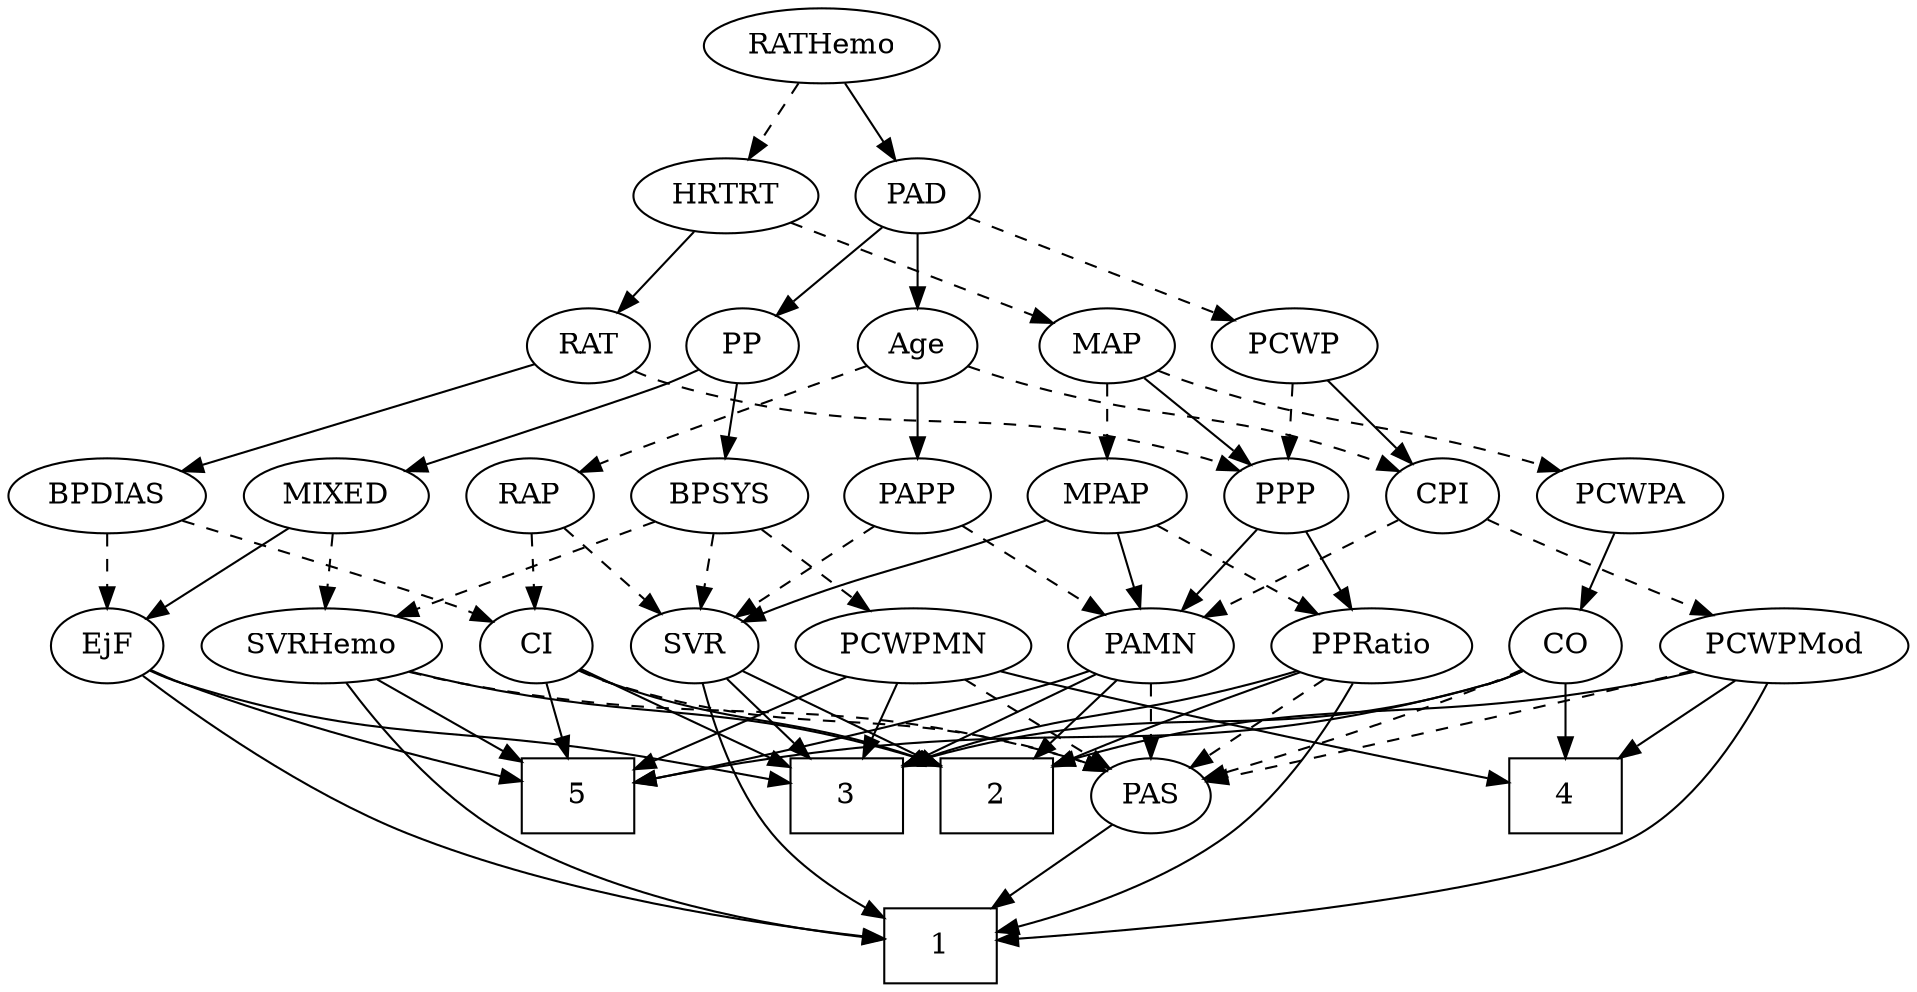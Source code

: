 strict digraph {
	graph [bb="0,0,833.24,468"];
	node [label="\N"];
	1	[height=0.5,
		pos="405.25,18",
		shape=box,
		width=0.75];
	2	[height=0.5,
		pos="433.25,90",
		shape=box,
		width=0.75];
	3	[height=0.5,
		pos="361.25,90",
		shape=box,
		width=0.75];
	4	[height=0.5,
		pos="684.25,90",
		shape=box,
		width=0.75];
	5	[height=0.5,
		pos="241.25,90",
		shape=box,
		width=0.75];
	Age	[height=0.5,
		pos="401.25,306",
		width=0.75];
	RAP	[height=0.5,
		pos="229.25,234",
		width=0.77632];
	Age -> RAP	[pos="e,251.07,245.27 378.33,296.08 342.69,282.21 276.96,256.56 266.25,252 264.39,251.21 262.49,250.39 260.58,249.55",
		style=dashed];
	CPI	[height=0.5,
		pos="638.25,234",
		width=0.75];
	Age -> CPI	[pos="e,617.62,245.66 423.93,295.75 431.01,293.05 438.89,290.23 446.25,288 514.35,267.38 535.02,275.33 602.25,252 604.16,251.34 606.1,\
250.6 608.04,249.83",
		style=dashed];
	PAPP	[height=0.5,
		pos="401.25,234",
		width=0.88464];
	Age -> PAPP	[pos="e,401.25,252.1 401.25,287.7 401.25,279.98 401.25,270.71 401.25,262.11",
		style=solid];
	EjF	[height=0.5,
		pos="42.246,162",
		width=0.75];
	EjF -> 1	[pos="e,378.09,21.497 57.546,146.95 79.927,127.18 123.68,91.398 167.25,72 234.44,42.081 320.06,28.36 368.14,22.632",
		style=solid];
	EjF -> 3	[pos="e,334.04,96.655 62.81,150.16 67.765,147.87 73.112,145.65 78.246,144 163.84,116.57 188.97,124.92 277.25,108 292.53,105.07 309.35,\
101.7 323.9,98.731",
		style=solid];
	EjF -> 5	[pos="e,214.05,98.692 63.37,150.48 68.207,148.22 73.364,145.94 78.246,144 120.73,127.14 170.92,111.43 204.27,101.56",
		style=solid];
	SVR	[height=0.5,
		pos="305.25,162",
		width=0.77632];
	RAP -> SVR	[pos="e,289.89,177.14 244.63,218.83 255.44,208.87 270.1,195.37 282.3,184.14",
		style=dashed];
	CI	[height=0.5,
		pos="232.25,162",
		width=0.75];
	RAP -> CI	[pos="e,231.51,180.1 229.99,215.7 230.32,207.98 230.72,198.71 231.08,190.11",
		style=dashed];
	MIXED	[height=0.5,
		pos="143.25,234",
		width=1.1193];
	MIXED -> EjF	[pos="e,60.438,175.61 122.32,218.5 106.77,207.72 85.448,192.94 68.715,181.34",
		style=solid];
	SVRHemo	[height=0.5,
		pos="137.25,162",
		width=1.3902];
	MIXED -> SVRHemo	[pos="e,138.71,180.1 141.76,215.7 141.1,207.98 140.31,198.71 139.57,190.11",
		style=dashed];
	MPAP	[height=0.5,
		pos="486.25,234",
		width=0.97491];
	PAMN	[height=0.5,
		pos="505.25,162",
		width=1.011];
	MPAP -> PAMN	[pos="e,500.56,180.28 490.85,216.05 492.96,208.26 495.52,198.82 497.9,190.08",
		style=solid];
	MPAP -> SVR	[pos="e,327.02,173.38 458.82,222.29 453.34,220.18 447.62,218 442.25,216 397.99,199.49 385.97,197.88 342.25,180 340.38,179.24 338.47,178.43 \
336.55,177.61",
		style=solid];
	PPRatio	[height=0.5,
		pos="599.25,162",
		width=1.1013];
	MPAP -> PPRatio	[pos="e,576.64,177 507.77,219.67 524.79,209.12 548.81,194.25 567.96,182.38",
		style=dashed];
	BPSYS	[height=0.5,
		pos="313.25,234",
		width=1.0471];
	BPSYS -> SVR	[pos="e,307.2,180.1 311.27,215.7 310.39,207.98 309.33,198.71 308.34,190.11",
		style=dashed];
	PCWPMN	[height=0.5,
		pos="401.25,162",
		width=1.3902];
	BPSYS -> PCWPMN	[pos="e,381.39,178.8 331.91,218.15 343.94,208.58 359.81,195.96 373.33,185.21",
		style=dashed];
	BPSYS -> SVRHemo	[pos="e,169.64,175.88 284.97,221.75 256.31,210.36 211.66,192.6 178.95,179.59",
		style=dashed];
	PAD	[height=0.5,
		pos="401.25,378",
		width=0.79437];
	PAD -> Age	[pos="e,401.25,324.1 401.25,359.7 401.25,351.98 401.25,342.71 401.25,334.11",
		style=solid];
	PP	[height=0.5,
		pos="321.25,306",
		width=0.75];
	PAD -> PP	[pos="e,337.14,320.91 385.06,362.83 373.49,352.71 357.74,338.93 344.78,327.59",
		style=solid];
	PCWP	[height=0.5,
		pos="570.25,306",
		width=0.97491];
	PAD -> PCWP	[pos="e,543.77,317.97 424.39,367.41 452.78,355.66 501.2,335.6 534.42,321.84",
		style=dashed];
	CO	[height=0.5,
		pos="684.25,162",
		width=0.75];
	CO -> 3	[pos="e,388.43,104.87 663.72,150.02 658.77,147.74 653.41,145.55 648.25,144 543.37,112.5 507.23,138.84 398.16,107.73",
		style=solid];
	CO -> 4	[pos="e,684.25,108.1 684.25,143.7 684.25,135.98 684.25,126.71 684.25,118.11",
		style=solid];
	CO -> 5	[pos="e,268.37,97.126 663.76,149.9 658.8,147.62 653.43,145.47 648.25,144 509.27,104.63 467.95,130.35 325.25,108 309.87,105.59 293.03,102.31 \
278.5,99.277",
		style=solid];
	PAS	[height=0.5,
		pos="505.25,90",
		width=0.75];
	CO -> PAS	[pos="e,528.77,99.018 663.06,150.63 658.23,148.36 653.09,146.04 648.25,144 611.13,128.39 567.65,112.63 538.46,102.4",
		style=dashed];
	PAS -> 1	[pos="e,429.73,36.139 487.37,76.485 473.69,66.908 454.44,53.435 438.02,41.939",
		style=solid];
	PAMN -> 2	[pos="e,450.95,108.21 489.27,145.46 480.13,136.58 468.48,125.25 458.16,115.23",
		style=solid];
	PAMN -> 3	[pos="e,388.49,104.24 480.16,148.81 457.34,137.71 423.38,121.2 397.59,108.67",
		style=solid];
	PAMN -> 5	[pos="e,268.51,96.463 477.83,150.03 472.07,147.89 465.99,145.77 460.25,144 397.27,124.56 322.32,107.75 278.44,98.532",
		style=solid];
	PAMN -> PAS	[pos="e,505.25,108.1 505.25,143.7 505.25,135.98 505.25,126.71 505.25,118.11",
		style=dashed];
	RATHemo	[height=0.5,
		pos="358.25,450",
		width=1.3721];
	RATHemo -> PAD	[pos="e,391.23,395.31 368.66,432.05 373.85,423.59 380.24,413.19 385.98,403.84",
		style=solid];
	HRTRT	[height=0.5,
		pos="315.25,378",
		width=1.1013];
	RATHemo -> HRTRT	[pos="e,325.56,395.79 347.84,432.05 342.77,423.8 336.56,413.7 330.93,404.54",
		style=dashed];
	CPI -> PAMN	[pos="e,529.6,175.82 617.76,222.22 596.69,211.13 563.55,193.69 538.68,180.6",
		style=dashed];
	PCWPMod	[height=0.5,
		pos="781.25,162",
		width=1.4443];
	CPI -> PCWPMod	[pos="e,752.39,177.13 659.35,222.67 681.38,211.89 716.4,194.74 743.26,181.6",
		style=dashed];
	RAT	[height=0.5,
		pos="249.25,306",
		width=0.75827];
	BPDIAS	[height=0.5,
		pos="42.246,234",
		width=1.1735];
	RAT -> BPDIAS	[pos="e,74.512,245.91 225.5,296.97 191.02,285.31 126.57,263.51 84.029,249.13",
		style=solid];
	PPP	[height=0.5,
		pos="566.25,234",
		width=0.75];
	RAT -> PPP	[pos="e,545.72,245.96 269.77,294.04 274.73,291.75 280.09,289.56 285.25,288 390.6,256.16 424.9,283.84 530.25,252 532.18,251.42 534.14,250.74 \
536.1,250.01",
		style=dashed];
	SVR -> 1	[pos="e,378.24,30.334 305.39,143.76 306.35,124.64 310.33,93.647 325.25,72 336.15,56.174 353.47,43.849 369.21,35.083",
		style=solid];
	SVR -> 2	[pos="e,406.04,105.88 325.81,149.75 345.03,139.24 374.13,123.33 397.21,110.71",
		style=solid];
	SVR -> 3	[pos="e,347.28,108.46 317.67,145.46 324.52,136.91 333.19,126.07 340.99,116.32",
		style=solid];
	PCWPMod -> 1	[pos="e,432.56,20.866 774.62,144.14 765.6,123.56 747.4,89.341 720.25,72 674.7,42.912 515.9,27.394 442.71,21.644",
		style=solid];
	PCWPMod -> 2	[pos="e,460.43,104.87 743.36,149.62 735.75,147.57 727.78,145.58 720.25,144 613.08,121.48 579.1,139.35 470.15,107.76",
		style=solid];
	PCWPMod -> 4	[pos="e,708.1,108.21 759.72,145.46 746.93,136.24 730.48,124.37 716.21,114.06",
		style=solid];
	PCWPMod -> PAS	[pos="e,530.46,96.956 742.24,149.94 734.94,147.93 727.37,145.87 720.25,144 657.04,127.41 582.98,109.48 540.35,99.309",
		style=dashed];
	PCWPA	[height=0.5,
		pos="725.25,234",
		width=1.1555];
	PCWPA -> CO	[pos="e,693.61,178.99 715.53,216.41 710.51,207.83 704.27,197.19 698.7,187.67",
		style=solid];
	PCWPMN -> 3	[pos="e,371.12,108.28 391.56,144.05 386.96,136.01 381.36,126.2 376.23,117.23",
		style=solid];
	PCWPMN -> 4	[pos="e,656.9,97.023 438.62,149.94 445.79,147.9 453.23,145.84 460.25,144 525.7,126.84 602.55,109.19 647.1,99.213",
		style=solid];
	PCWPMN -> 5	[pos="e,268.41,102.88 370.77,147.67 344.33,136.1 305.99,119.33 277.89,107.03",
		style=solid];
	PCWPMN -> PAS	[pos="e,486.88,103.36 423.81,145.81 439.89,134.99 461.56,120.4 478.51,109",
		style=dashed];
	SVRHemo -> 1	[pos="e,378.07,20.655 145.61,144.19 156.54,123.97 177.59,90.464 205.25,72 255.23,38.626 325.31,26.237 367.87,21.659",
		style=solid];
	SVRHemo -> 2	[pos="e,406.03,104.76 174.23,149.71 181.49,147.67 189.08,145.67 196.25,144 281.53,124.13 308.88,134.8 396.24,107.86",
		style=solid];
	SVRHemo -> 5	[pos="e,215.8,108.13 159.81,145.81 173.72,136.45 191.83,124.26 207.43,113.76",
		style=solid];
	SVRHemo -> PAS	[pos="e,484.74,102.02 173.86,149.53 181.22,147.49 188.94,145.53 196.25,144 316.05,118.99 351.84,142.54 469.25,108 471.19,107.43 473.15,\
106.77 475.11,106.04",
		style=dashed];
	BPDIAS -> EjF	[pos="e,42.246,180.1 42.246,215.7 42.246,207.98 42.246,198.71 42.246,190.11",
		style=dashed];
	BPDIAS -> CI	[pos="e,211.1,173.46 74.499,222.36 112.66,209.7 173.85,189.11 196.25,180 198.07,179.26 199.94,178.47 201.81,177.66",
		style=dashed];
	MAP	[height=0.5,
		pos="486.25,306",
		width=0.84854];
	MAP -> MPAP	[pos="e,486.25,252.1 486.25,287.7 486.25,279.98 486.25,270.71 486.25,262.11",
		style=dashed];
	MAP -> PCWPA	[pos="e,693.82,245.93 509.69,294.28 515.07,292.04 520.8,289.81 526.25,288 590.5,266.69 609.19,270.72 674.25,252 677.43,251.08 680.71,250.09 \
684,249.07",
		style=dashed];
	MAP -> PPP	[pos="e,550.51,248.77 502.82,290.5 514.42,280.35 530.07,266.65 542.93,255.4",
		style=solid];
	PP -> MIXED	[pos="e,174.01,245.64 300.06,294.63 295.23,292.37 290.09,290.04 285.25,288 251.41,273.73 212.27,259.27 183.66,249.06",
		style=solid];
	PP -> BPSYS	[pos="e,315.2,252.1 319.27,287.7 318.39,279.98 317.33,270.71 316.34,262.11",
		style=solid];
	PPP -> PAMN	[pos="e,519.01,178.8 553.31,218.15 545.28,208.94 534.8,196.91 525.67,186.43",
		style=solid];
	PPP -> PPRatio	[pos="e,591.25,179.96 574.07,216.41 577.91,208.25 582.64,198.22 586.96,189.07",
		style=solid];
	PPRatio -> 1	[pos="e,432.28,24.334 592.08,143.96 582.96,124.15 565.43,91.657 541.25,72 512.22,48.411 471.46,34.405 442.14,26.773",
		style=solid];
	PPRatio -> 2	[pos="e,460.3,103.97 570.14,149.66 545.58,139.97 509.33,125.4 469.64,108.07",
		style=solid];
	PPRatio -> 3	[pos="e,388.51,104.6 569.34,150.08 563.07,147.94 556.47,145.81 550.25,144 486.17,125.4 465.08,130.51 398.26,107.97",
		style=solid];
	PPRatio -> PAS	[pos="e,522.62,103.94 579.31,146.15 565.12,135.59 545.95,121.31 530.66,109.92",
		style=dashed];
	PCWP -> CPI	[pos="e,624.13,249.54 585.34,289.46 594.66,279.87 606.76,267.42 617.03,256.84",
		style=solid];
	PCWP -> PPP	[pos="e,567.22,252.1 569.26,287.7 568.82,279.98 568.29,270.71 567.8,262.11",
		style=dashed];
	CI -> 2	[pos="e,405.93,104.48 253.31,150.33 258.15,148.08 263.32,145.83 268.25,144 321.19,124.27 339.6,128.29 396.47,107.96",
		style=solid];
	CI -> 3	[pos="e,334.17,105.69 252.69,149.91 272.13,139.36 301.8,123.26 325.22,110.55",
		style=solid];
	CI -> 5	[pos="e,239.03,108.28 234.42,144.05 235.42,136.35 236.61,127.03 237.73,118.36",
		style=solid];
	CI -> PAS	[pos="e,484.68,101.85 252.81,150.15 257.76,147.86 263.11,145.64 268.25,144 354.7,116.38 382.8,135.62 469.25,108 471.17,107.38 473.13,106.69 \
475.08,105.94",
		style=dashed];
	PAPP -> PAMN	[pos="e,484.54,176.93 421.3,219.5 436.78,209.08 458.43,194.51 475.87,182.78",
		style=dashed];
	PAPP -> SVR	[pos="e,323.2,176.09 382.28,219.17 367.8,208.61 347.68,193.94 331.63,182.24",
		style=dashed];
	HRTRT -> RAT	[pos="e,263.26,321.86 300.27,361.12 291.42,351.73 280.08,339.7 270.33,329.36",
		style=solid];
	HRTRT -> MAP	[pos="e,461.96,316.94 343.87,365.28 373.85,353.01 420.92,333.74 452.65,320.75",
		style=dashed];
}
